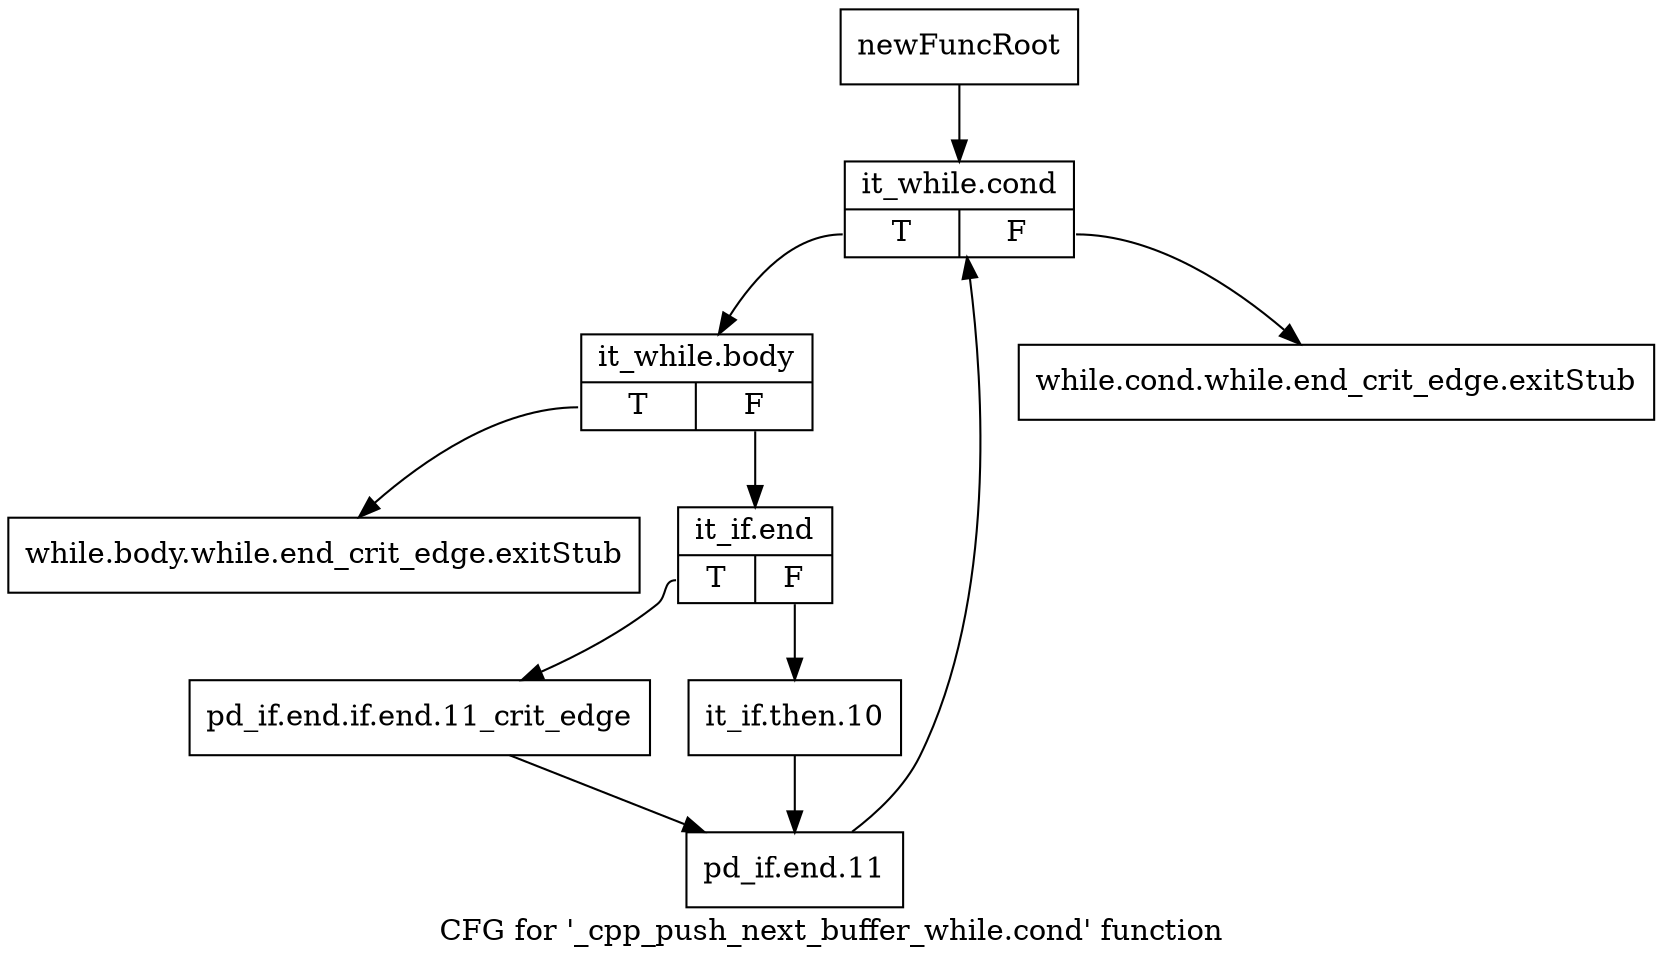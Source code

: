 digraph "CFG for '_cpp_push_next_buffer_while.cond' function" {
	label="CFG for '_cpp_push_next_buffer_while.cond' function";

	Node0xa2cf130 [shape=record,label="{newFuncRoot}"];
	Node0xa2cf130 -> Node0xa2cf220;
	Node0xa2cf180 [shape=record,label="{while.cond.while.end_crit_edge.exitStub}"];
	Node0xa2cf1d0 [shape=record,label="{while.body.while.end_crit_edge.exitStub}"];
	Node0xa2cf220 [shape=record,label="{it_while.cond|{<s0>T|<s1>F}}"];
	Node0xa2cf220:s0 -> Node0xa2cf270;
	Node0xa2cf220:s1 -> Node0xa2cf180;
	Node0xa2cf270 [shape=record,label="{it_while.body|{<s0>T|<s1>F}}"];
	Node0xa2cf270:s0 -> Node0xa2cf1d0;
	Node0xa2cf270:s1 -> Node0xa2cf2c0;
	Node0xa2cf2c0 [shape=record,label="{it_if.end|{<s0>T|<s1>F}}"];
	Node0xa2cf2c0:s0 -> Node0xa2cf360;
	Node0xa2cf2c0:s1 -> Node0xa2cf310;
	Node0xa2cf310 [shape=record,label="{it_if.then.10}"];
	Node0xa2cf310 -> Node0xa2cf3b0;
	Node0xa2cf360 [shape=record,label="{pd_if.end.if.end.11_crit_edge}"];
	Node0xa2cf360 -> Node0xa2cf3b0;
	Node0xa2cf3b0 [shape=record,label="{pd_if.end.11}"];
	Node0xa2cf3b0 -> Node0xa2cf220;
}
